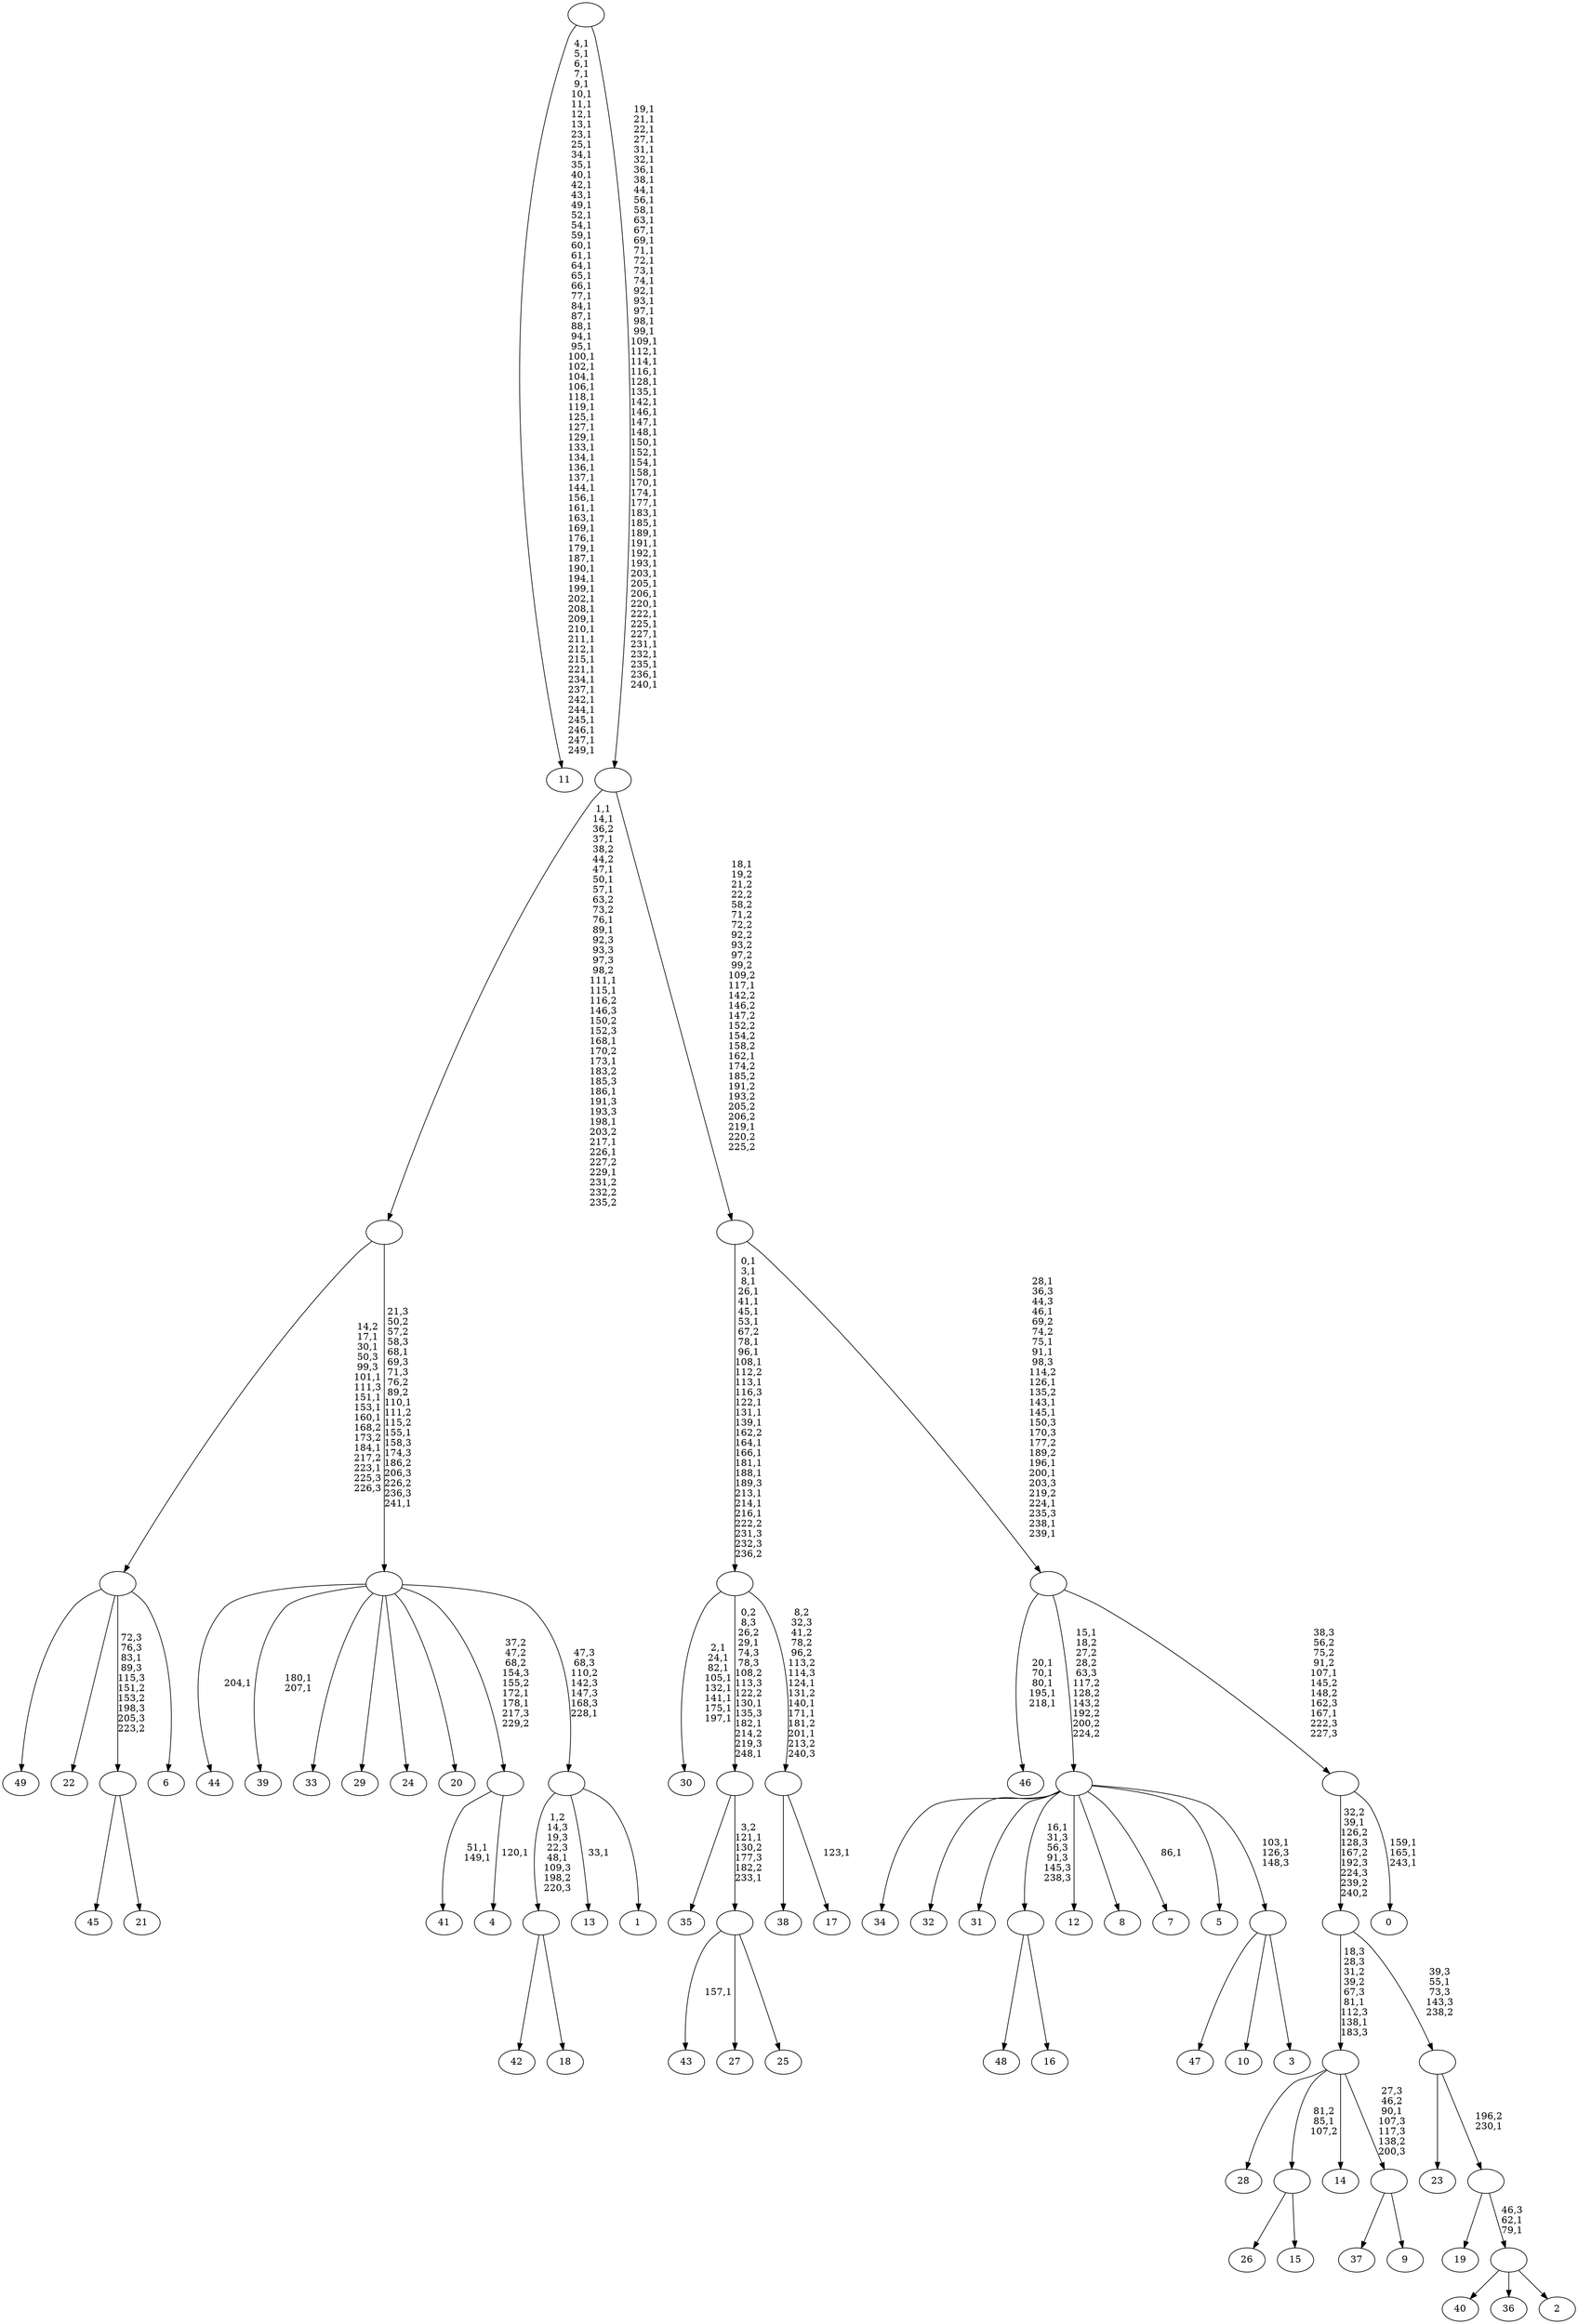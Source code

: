 digraph T {
	300 [label="49"]
	299 [label="48"]
	298 [label="47"]
	297 [label="46"]
	291 [label="45"]
	290 [label="44"]
	288 [label="43"]
	286 [label="42"]
	285 [label="41"]
	282 [label="40"]
	281 [label="39"]
	278 [label="38"]
	277 [label="37"]
	276 [label="36"]
	275 [label="35"]
	274 [label="34"]
	273 [label="33"]
	272 [label="32"]
	271 [label="31"]
	270 [label="30"]
	261 [label="29"]
	260 [label="28"]
	259 [label="27"]
	258 [label="26"]
	257 [label="25"]
	256 [label=""]
	254 [label=""]
	250 [label="24"]
	249 [label="23"]
	248 [label="22"]
	247 [label="21"]
	246 [label=""]
	245 [label="20"]
	244 [label="19"]
	243 [label="18"]
	242 [label=""]
	241 [label="17"]
	239 [label=""]
	235 [label=""]
	214 [label="16"]
	213 [label=""]
	212 [label="15"]
	211 [label=""]
	210 [label="14"]
	209 [label="13"]
	207 [label="12"]
	206 [label="11"]
	134 [label="10"]
	133 [label="9"]
	132 [label=""]
	131 [label=""]
	129 [label="8"]
	128 [label="7"]
	126 [label="6"]
	125 [label=""]
	117 [label="5"]
	116 [label="4"]
	114 [label=""]
	112 [label="3"]
	111 [label=""]
	110 [label=""]
	109 [label="2"]
	108 [label=""]
	106 [label=""]
	105 [label=""]
	104 [label=""]
	103 [label="1"]
	102 [label=""]
	101 [label=""]
	97 [label=""]
	80 [label="0"]
	76 [label=""]
	74 [label=""]
	62 [label=""]
	58 [label=""]
	0 [label=""]
	256 -> 288 [label="157,1"]
	256 -> 259 [label=""]
	256 -> 257 [label=""]
	254 -> 256 [label="3,2\n121,1\n130,2\n177,3\n182,2\n233,1"]
	254 -> 275 [label=""]
	246 -> 291 [label=""]
	246 -> 247 [label=""]
	242 -> 286 [label=""]
	242 -> 243 [label=""]
	239 -> 241 [label="123,1"]
	239 -> 278 [label=""]
	235 -> 239 [label="8,2\n32,3\n41,2\n78,2\n96,2\n113,2\n114,3\n124,1\n131,2\n140,1\n171,1\n181,2\n201,1\n213,2\n240,3"]
	235 -> 254 [label="0,2\n8,3\n26,2\n29,1\n74,3\n78,3\n108,2\n113,3\n122,2\n130,1\n135,3\n182,1\n214,2\n219,3\n248,1"]
	235 -> 270 [label="2,1\n24,1\n82,1\n105,1\n132,1\n141,1\n175,1\n197,1"]
	213 -> 299 [label=""]
	213 -> 214 [label=""]
	211 -> 258 [label=""]
	211 -> 212 [label=""]
	132 -> 277 [label=""]
	132 -> 133 [label=""]
	131 -> 260 [label=""]
	131 -> 211 [label="81,2\n85,1\n107,2"]
	131 -> 210 [label=""]
	131 -> 132 [label="27,3\n46,2\n90,1\n107,3\n117,3\n138,2\n200,3"]
	125 -> 300 [label=""]
	125 -> 248 [label=""]
	125 -> 246 [label="72,3\n76,3\n83,1\n89,3\n115,3\n151,2\n153,2\n198,3\n205,3\n223,2"]
	125 -> 126 [label=""]
	114 -> 116 [label="120,1"]
	114 -> 285 [label="51,1\n149,1"]
	111 -> 298 [label=""]
	111 -> 134 [label=""]
	111 -> 112 [label=""]
	110 -> 128 [label="86,1"]
	110 -> 274 [label=""]
	110 -> 272 [label=""]
	110 -> 271 [label=""]
	110 -> 213 [label="16,1\n31,3\n56,3\n91,3\n145,3\n238,3"]
	110 -> 207 [label=""]
	110 -> 129 [label=""]
	110 -> 117 [label=""]
	110 -> 111 [label="103,1\n126,3\n148,3"]
	108 -> 282 [label=""]
	108 -> 276 [label=""]
	108 -> 109 [label=""]
	106 -> 108 [label="46,3\n62,1\n79,1"]
	106 -> 244 [label=""]
	105 -> 249 [label=""]
	105 -> 106 [label="196,2\n230,1"]
	104 -> 131 [label="18,3\n28,3\n31,2\n39,2\n67,3\n81,1\n112,3\n138,1\n183,3"]
	104 -> 105 [label="39,3\n55,1\n73,3\n143,3\n238,2"]
	102 -> 209 [label="33,1"]
	102 -> 242 [label="1,2\n14,3\n19,3\n22,3\n48,1\n109,3\n198,2\n220,3"]
	102 -> 103 [label=""]
	101 -> 114 [label="37,2\n47,2\n68,2\n154,3\n155,2\n172,1\n178,1\n217,3\n229,2"]
	101 -> 281 [label="180,1\n207,1"]
	101 -> 290 [label="204,1"]
	101 -> 273 [label=""]
	101 -> 261 [label=""]
	101 -> 250 [label=""]
	101 -> 245 [label=""]
	101 -> 102 [label="47,3\n68,3\n110,2\n142,3\n147,3\n168,3\n228,1"]
	97 -> 101 [label="21,3\n50,2\n57,2\n58,3\n68,1\n69,3\n71,3\n76,2\n89,2\n110,1\n111,2\n115,2\n155,1\n158,3\n174,3\n186,2\n206,3\n226,2\n236,3\n241,1"]
	97 -> 125 [label="14,2\n17,1\n30,1\n50,3\n99,3\n101,1\n111,3\n151,1\n153,1\n160,1\n168,2\n173,2\n184,1\n217,2\n223,1\n225,3\n226,3"]
	76 -> 80 [label="159,1\n165,1\n243,1"]
	76 -> 104 [label="32,2\n39,1\n126,2\n128,3\n167,2\n192,3\n224,3\n239,2\n240,2"]
	74 -> 76 [label="38,3\n56,2\n75,2\n91,2\n107,1\n145,2\n148,2\n162,3\n167,1\n222,3\n227,3"]
	74 -> 297 [label="20,1\n70,1\n80,1\n195,1\n218,1"]
	74 -> 110 [label="15,1\n18,2\n27,2\n28,2\n63,3\n117,2\n128,2\n143,2\n192,2\n200,2\n224,2"]
	62 -> 74 [label="28,1\n36,3\n44,3\n46,1\n69,2\n74,2\n75,1\n91,1\n98,3\n114,2\n126,1\n135,2\n143,1\n145,1\n150,3\n170,3\n177,2\n189,2\n196,1\n200,1\n203,3\n219,2\n224,1\n235,3\n238,1\n239,1"]
	62 -> 235 [label="0,1\n3,1\n8,1\n26,1\n41,1\n45,1\n53,1\n67,2\n78,1\n96,1\n108,1\n112,2\n113,1\n116,3\n122,1\n131,1\n139,1\n162,2\n164,1\n166,1\n181,1\n188,1\n189,3\n213,1\n214,1\n216,1\n222,2\n231,3\n232,3\n236,2"]
	58 -> 62 [label="18,1\n19,2\n21,2\n22,2\n58,2\n71,2\n72,2\n92,2\n93,2\n97,2\n99,2\n109,2\n117,1\n142,2\n146,2\n147,2\n152,2\n154,2\n158,2\n162,1\n174,2\n185,2\n191,2\n193,2\n205,2\n206,2\n219,1\n220,2\n225,2"]
	58 -> 97 [label="1,1\n14,1\n36,2\n37,1\n38,2\n44,2\n47,1\n50,1\n57,1\n63,2\n73,2\n76,1\n89,1\n92,3\n93,3\n97,3\n98,2\n111,1\n115,1\n116,2\n146,3\n150,2\n152,3\n168,1\n170,2\n173,1\n183,2\n185,3\n186,1\n191,3\n193,3\n198,1\n203,2\n217,1\n226,1\n227,2\n229,1\n231,2\n232,2\n235,2"]
	0 -> 58 [label="19,1\n21,1\n22,1\n27,1\n31,1\n32,1\n36,1\n38,1\n44,1\n56,1\n58,1\n63,1\n67,1\n69,1\n71,1\n72,1\n73,1\n74,1\n92,1\n93,1\n97,1\n98,1\n99,1\n109,1\n112,1\n114,1\n116,1\n128,1\n135,1\n142,1\n146,1\n147,1\n148,1\n150,1\n152,1\n154,1\n158,1\n170,1\n174,1\n177,1\n183,1\n185,1\n189,1\n191,1\n192,1\n193,1\n203,1\n205,1\n206,1\n220,1\n222,1\n225,1\n227,1\n231,1\n232,1\n235,1\n236,1\n240,1"]
	0 -> 206 [label="4,1\n5,1\n6,1\n7,1\n9,1\n10,1\n11,1\n12,1\n13,1\n23,1\n25,1\n34,1\n35,1\n40,1\n42,1\n43,1\n49,1\n52,1\n54,1\n59,1\n60,1\n61,1\n64,1\n65,1\n66,1\n77,1\n84,1\n87,1\n88,1\n94,1\n95,1\n100,1\n102,1\n104,1\n106,1\n118,1\n119,1\n125,1\n127,1\n129,1\n133,1\n134,1\n136,1\n137,1\n144,1\n156,1\n161,1\n163,1\n169,1\n176,1\n179,1\n187,1\n190,1\n194,1\n199,1\n202,1\n208,1\n209,1\n210,1\n211,1\n212,1\n215,1\n221,1\n234,1\n237,1\n242,1\n244,1\n245,1\n246,1\n247,1\n249,1"]
}
